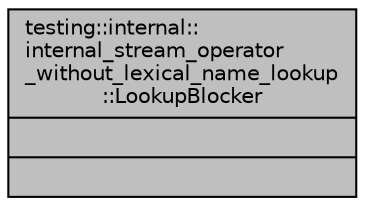 digraph "testing::internal::internal_stream_operator_without_lexical_name_lookup::LookupBlocker"
{
 // INTERACTIVE_SVG=YES
 // LATEX_PDF_SIZE
  edge [fontname="Helvetica",fontsize="10",labelfontname="Helvetica",labelfontsize="10"];
  node [fontname="Helvetica",fontsize="10",shape=record];
  Node1 [label="{testing::internal::\linternal_stream_operator\l_without_lexical_name_lookup\l::LookupBlocker\n||}",height=0.2,width=0.4,color="black", fillcolor="grey75", style="filled", fontcolor="black",tooltip=" "];
}
